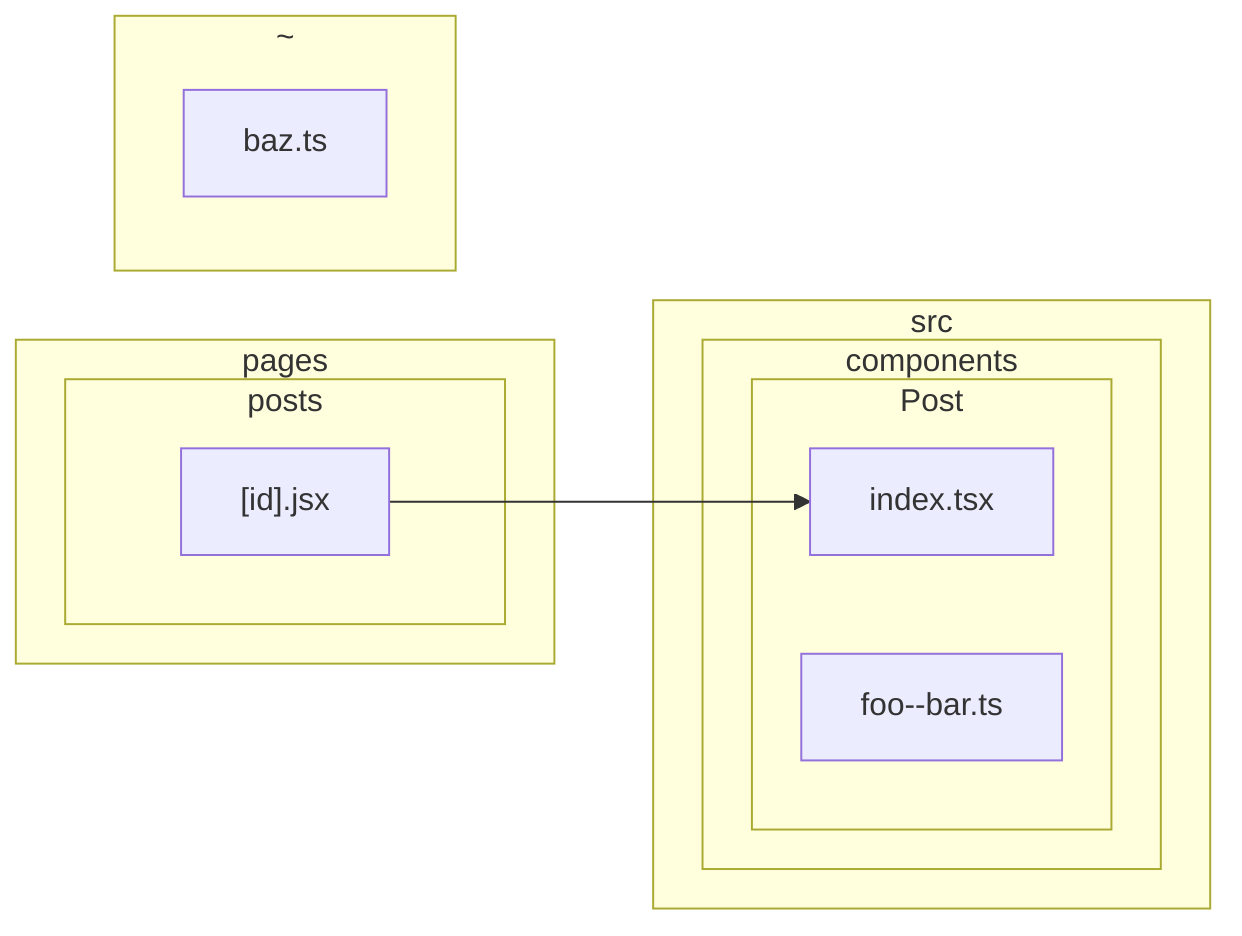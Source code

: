 flowchart LR

subgraph pages["pages"]
  subgraph pages_posts["posts"]
    pages_posts__id__jsx["[id].jsx"]
  end
end
subgraph src["src"]
  subgraph src_components["components"]
    subgraph src_components_Post["Post"]
      src_components_Post_index_tsx["index.tsx"]
      src_components_Post_foo__bar_ts["foo--bar.ts"]
    end
  end
end
subgraph _["~"]
  __baz_ts["baz.ts"]
end
pages_posts__id__jsx --> src_components_Post_index_tsx